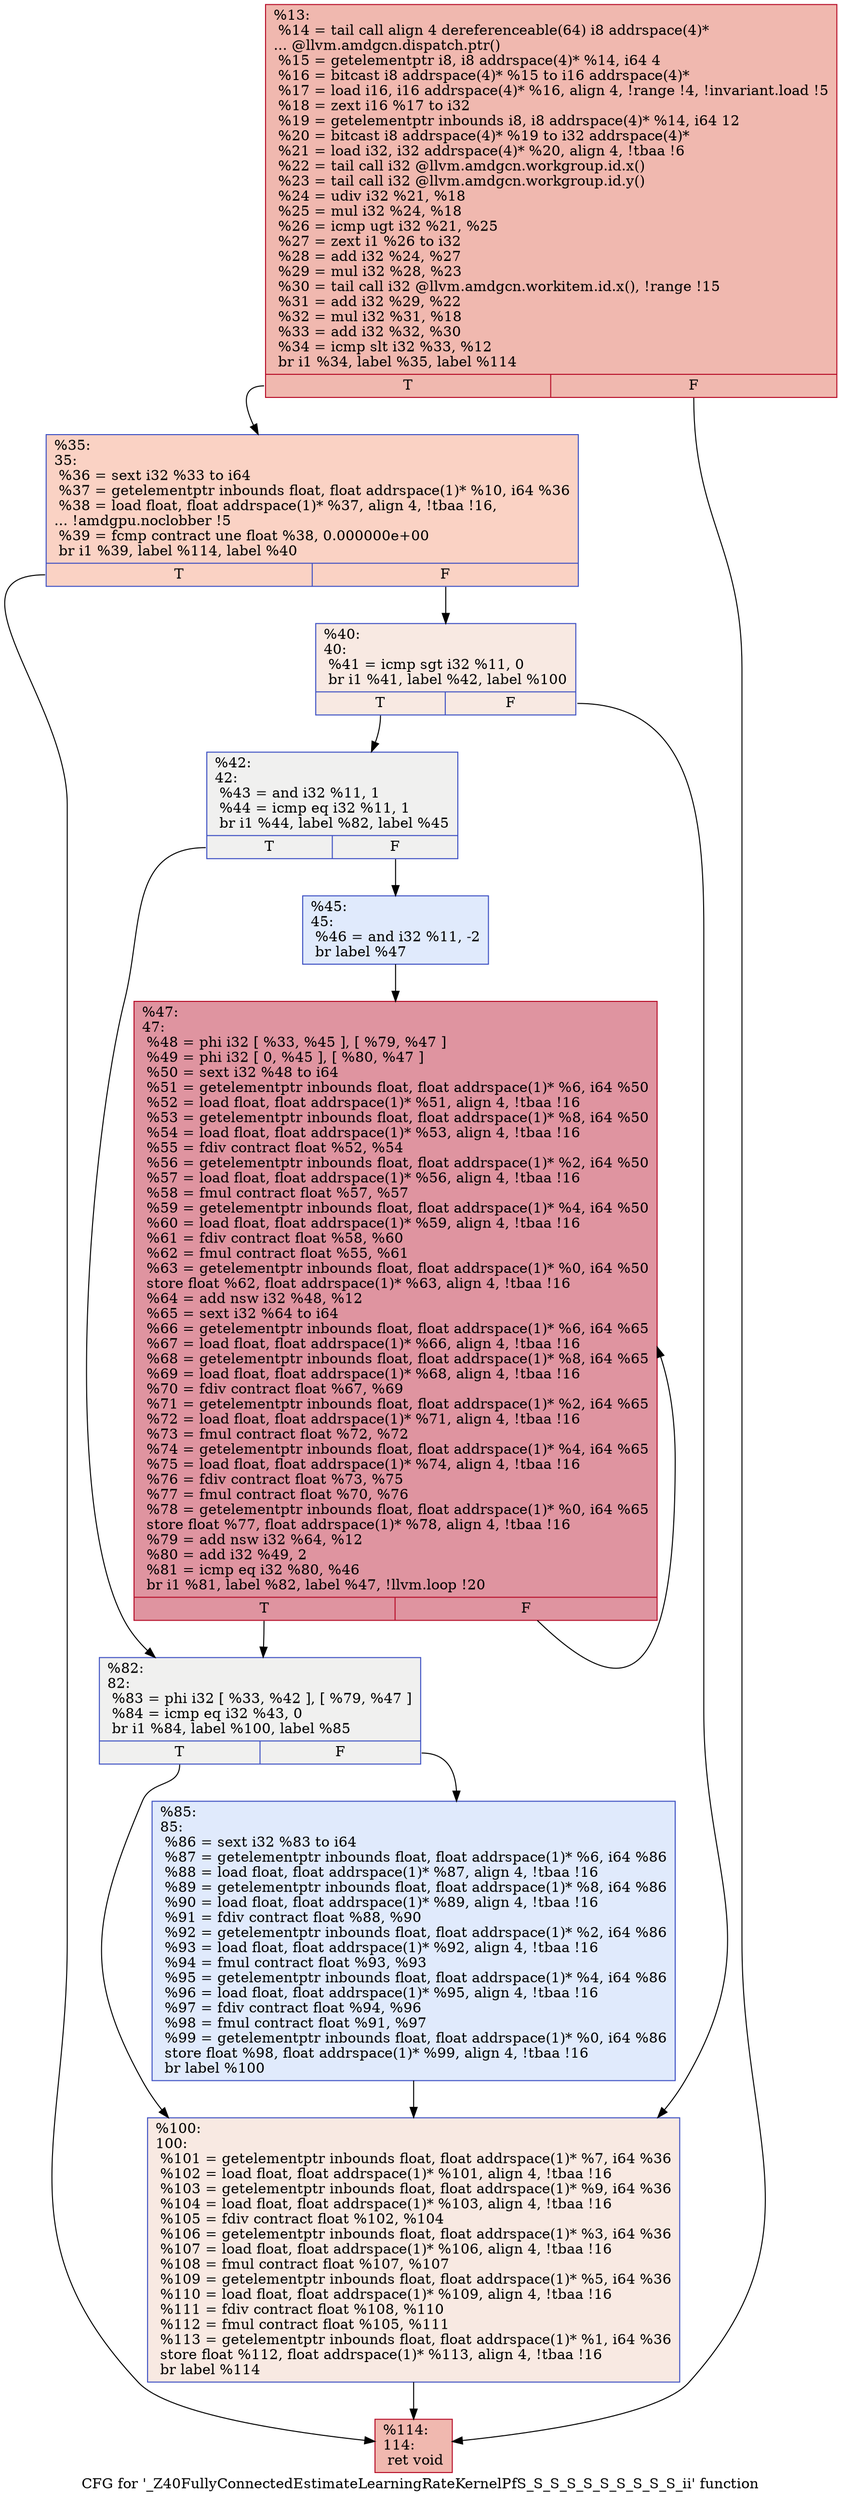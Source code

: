 digraph "CFG for '_Z40FullyConnectedEstimateLearningRateKernelPfS_S_S_S_S_S_S_S_S_S_ii' function" {
	label="CFG for '_Z40FullyConnectedEstimateLearningRateKernelPfS_S_S_S_S_S_S_S_S_S_ii' function";

	Node0x4a7baf0 [shape=record,color="#b70d28ff", style=filled, fillcolor="#dc5d4a70",label="{%13:\l  %14 = tail call align 4 dereferenceable(64) i8 addrspace(4)*\l... @llvm.amdgcn.dispatch.ptr()\l  %15 = getelementptr i8, i8 addrspace(4)* %14, i64 4\l  %16 = bitcast i8 addrspace(4)* %15 to i16 addrspace(4)*\l  %17 = load i16, i16 addrspace(4)* %16, align 4, !range !4, !invariant.load !5\l  %18 = zext i16 %17 to i32\l  %19 = getelementptr inbounds i8, i8 addrspace(4)* %14, i64 12\l  %20 = bitcast i8 addrspace(4)* %19 to i32 addrspace(4)*\l  %21 = load i32, i32 addrspace(4)* %20, align 4, !tbaa !6\l  %22 = tail call i32 @llvm.amdgcn.workgroup.id.x()\l  %23 = tail call i32 @llvm.amdgcn.workgroup.id.y()\l  %24 = udiv i32 %21, %18\l  %25 = mul i32 %24, %18\l  %26 = icmp ugt i32 %21, %25\l  %27 = zext i1 %26 to i32\l  %28 = add i32 %24, %27\l  %29 = mul i32 %28, %23\l  %30 = tail call i32 @llvm.amdgcn.workitem.id.x(), !range !15\l  %31 = add i32 %29, %22\l  %32 = mul i32 %31, %18\l  %33 = add i32 %32, %30\l  %34 = icmp slt i32 %33, %12\l  br i1 %34, label %35, label %114\l|{<s0>T|<s1>F}}"];
	Node0x4a7baf0:s0 -> Node0x4a7d3e0;
	Node0x4a7baf0:s1 -> Node0x4a7f360;
	Node0x4a7d3e0 [shape=record,color="#3d50c3ff", style=filled, fillcolor="#f4987a70",label="{%35:\l35:                                               \l  %36 = sext i32 %33 to i64\l  %37 = getelementptr inbounds float, float addrspace(1)* %10, i64 %36\l  %38 = load float, float addrspace(1)* %37, align 4, !tbaa !16,\l... !amdgpu.noclobber !5\l  %39 = fcmp contract une float %38, 0.000000e+00\l  br i1 %39, label %114, label %40\l|{<s0>T|<s1>F}}"];
	Node0x4a7d3e0:s0 -> Node0x4a7f360;
	Node0x4a7d3e0:s1 -> Node0x4a80890;
	Node0x4a80890 [shape=record,color="#3d50c3ff", style=filled, fillcolor="#efcebd70",label="{%40:\l40:                                               \l  %41 = icmp sgt i32 %11, 0\l  br i1 %41, label %42, label %100\l|{<s0>T|<s1>F}}"];
	Node0x4a80890:s0 -> Node0x4a80a60;
	Node0x4a80890:s1 -> Node0x4a80ab0;
	Node0x4a80a60 [shape=record,color="#3d50c3ff", style=filled, fillcolor="#dedcdb70",label="{%42:\l42:                                               \l  %43 = and i32 %11, 1\l  %44 = icmp eq i32 %11, 1\l  br i1 %44, label %82, label %45\l|{<s0>T|<s1>F}}"];
	Node0x4a80a60:s0 -> Node0x4a80d10;
	Node0x4a80a60:s1 -> Node0x4a80d60;
	Node0x4a80d60 [shape=record,color="#3d50c3ff", style=filled, fillcolor="#b9d0f970",label="{%45:\l45:                                               \l  %46 = and i32 %11, -2\l  br label %47\l}"];
	Node0x4a80d60 -> Node0x4a80f60;
	Node0x4a80f60 [shape=record,color="#b70d28ff", style=filled, fillcolor="#b70d2870",label="{%47:\l47:                                               \l  %48 = phi i32 [ %33, %45 ], [ %79, %47 ]\l  %49 = phi i32 [ 0, %45 ], [ %80, %47 ]\l  %50 = sext i32 %48 to i64\l  %51 = getelementptr inbounds float, float addrspace(1)* %6, i64 %50\l  %52 = load float, float addrspace(1)* %51, align 4, !tbaa !16\l  %53 = getelementptr inbounds float, float addrspace(1)* %8, i64 %50\l  %54 = load float, float addrspace(1)* %53, align 4, !tbaa !16\l  %55 = fdiv contract float %52, %54\l  %56 = getelementptr inbounds float, float addrspace(1)* %2, i64 %50\l  %57 = load float, float addrspace(1)* %56, align 4, !tbaa !16\l  %58 = fmul contract float %57, %57\l  %59 = getelementptr inbounds float, float addrspace(1)* %4, i64 %50\l  %60 = load float, float addrspace(1)* %59, align 4, !tbaa !16\l  %61 = fdiv contract float %58, %60\l  %62 = fmul contract float %55, %61\l  %63 = getelementptr inbounds float, float addrspace(1)* %0, i64 %50\l  store float %62, float addrspace(1)* %63, align 4, !tbaa !16\l  %64 = add nsw i32 %48, %12\l  %65 = sext i32 %64 to i64\l  %66 = getelementptr inbounds float, float addrspace(1)* %6, i64 %65\l  %67 = load float, float addrspace(1)* %66, align 4, !tbaa !16\l  %68 = getelementptr inbounds float, float addrspace(1)* %8, i64 %65\l  %69 = load float, float addrspace(1)* %68, align 4, !tbaa !16\l  %70 = fdiv contract float %67, %69\l  %71 = getelementptr inbounds float, float addrspace(1)* %2, i64 %65\l  %72 = load float, float addrspace(1)* %71, align 4, !tbaa !16\l  %73 = fmul contract float %72, %72\l  %74 = getelementptr inbounds float, float addrspace(1)* %4, i64 %65\l  %75 = load float, float addrspace(1)* %74, align 4, !tbaa !16\l  %76 = fdiv contract float %73, %75\l  %77 = fmul contract float %70, %76\l  %78 = getelementptr inbounds float, float addrspace(1)* %0, i64 %65\l  store float %77, float addrspace(1)* %78, align 4, !tbaa !16\l  %79 = add nsw i32 %64, %12\l  %80 = add i32 %49, 2\l  %81 = icmp eq i32 %80, %46\l  br i1 %81, label %82, label %47, !llvm.loop !20\l|{<s0>T|<s1>F}}"];
	Node0x4a80f60:s0 -> Node0x4a80d10;
	Node0x4a80f60:s1 -> Node0x4a80f60;
	Node0x4a80d10 [shape=record,color="#3d50c3ff", style=filled, fillcolor="#dedcdb70",label="{%82:\l82:                                               \l  %83 = phi i32 [ %33, %42 ], [ %79, %47 ]\l  %84 = icmp eq i32 %43, 0\l  br i1 %84, label %100, label %85\l|{<s0>T|<s1>F}}"];
	Node0x4a80d10:s0 -> Node0x4a80ab0;
	Node0x4a80d10:s1 -> Node0x4a82fb0;
	Node0x4a82fb0 [shape=record,color="#3d50c3ff", style=filled, fillcolor="#b9d0f970",label="{%85:\l85:                                               \l  %86 = sext i32 %83 to i64\l  %87 = getelementptr inbounds float, float addrspace(1)* %6, i64 %86\l  %88 = load float, float addrspace(1)* %87, align 4, !tbaa !16\l  %89 = getelementptr inbounds float, float addrspace(1)* %8, i64 %86\l  %90 = load float, float addrspace(1)* %89, align 4, !tbaa !16\l  %91 = fdiv contract float %88, %90\l  %92 = getelementptr inbounds float, float addrspace(1)* %2, i64 %86\l  %93 = load float, float addrspace(1)* %92, align 4, !tbaa !16\l  %94 = fmul contract float %93, %93\l  %95 = getelementptr inbounds float, float addrspace(1)* %4, i64 %86\l  %96 = load float, float addrspace(1)* %95, align 4, !tbaa !16\l  %97 = fdiv contract float %94, %96\l  %98 = fmul contract float %91, %97\l  %99 = getelementptr inbounds float, float addrspace(1)* %0, i64 %86\l  store float %98, float addrspace(1)* %99, align 4, !tbaa !16\l  br label %100\l}"];
	Node0x4a82fb0 -> Node0x4a80ab0;
	Node0x4a80ab0 [shape=record,color="#3d50c3ff", style=filled, fillcolor="#efcebd70",label="{%100:\l100:                                              \l  %101 = getelementptr inbounds float, float addrspace(1)* %7, i64 %36\l  %102 = load float, float addrspace(1)* %101, align 4, !tbaa !16\l  %103 = getelementptr inbounds float, float addrspace(1)* %9, i64 %36\l  %104 = load float, float addrspace(1)* %103, align 4, !tbaa !16\l  %105 = fdiv contract float %102, %104\l  %106 = getelementptr inbounds float, float addrspace(1)* %3, i64 %36\l  %107 = load float, float addrspace(1)* %106, align 4, !tbaa !16\l  %108 = fmul contract float %107, %107\l  %109 = getelementptr inbounds float, float addrspace(1)* %5, i64 %36\l  %110 = load float, float addrspace(1)* %109, align 4, !tbaa !16\l  %111 = fdiv contract float %108, %110\l  %112 = fmul contract float %105, %111\l  %113 = getelementptr inbounds float, float addrspace(1)* %1, i64 %36\l  store float %112, float addrspace(1)* %113, align 4, !tbaa !16\l  br label %114\l}"];
	Node0x4a80ab0 -> Node0x4a7f360;
	Node0x4a7f360 [shape=record,color="#b70d28ff", style=filled, fillcolor="#dc5d4a70",label="{%114:\l114:                                              \l  ret void\l}"];
}
